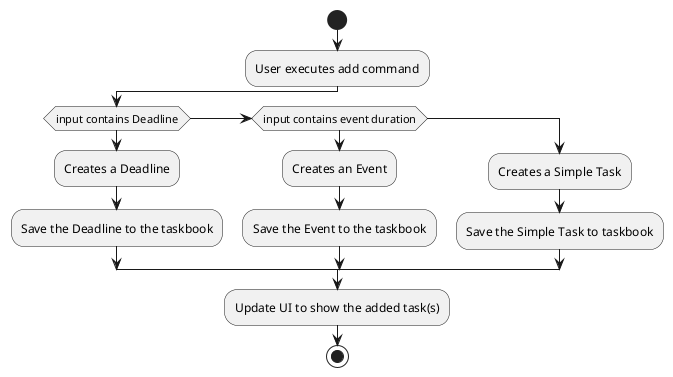 @startuml
start
:User executes add command;

'Since the beta syntax does not support placing the condition outside the
'diamond we place it as the true branch instead.

if (input contains Deadline)
     :Creates a Deadline;
     :Save the Deadline to the taskbook;

elseif (input contains event duration)

    :Creates an Event;
    :Save the Event to the taskbook;

else ()

    :Creates a Simple Task;
    :Save the Simple Task to taskbook;



endif
:Update UI to show the added task(s);
stop
@enduml
